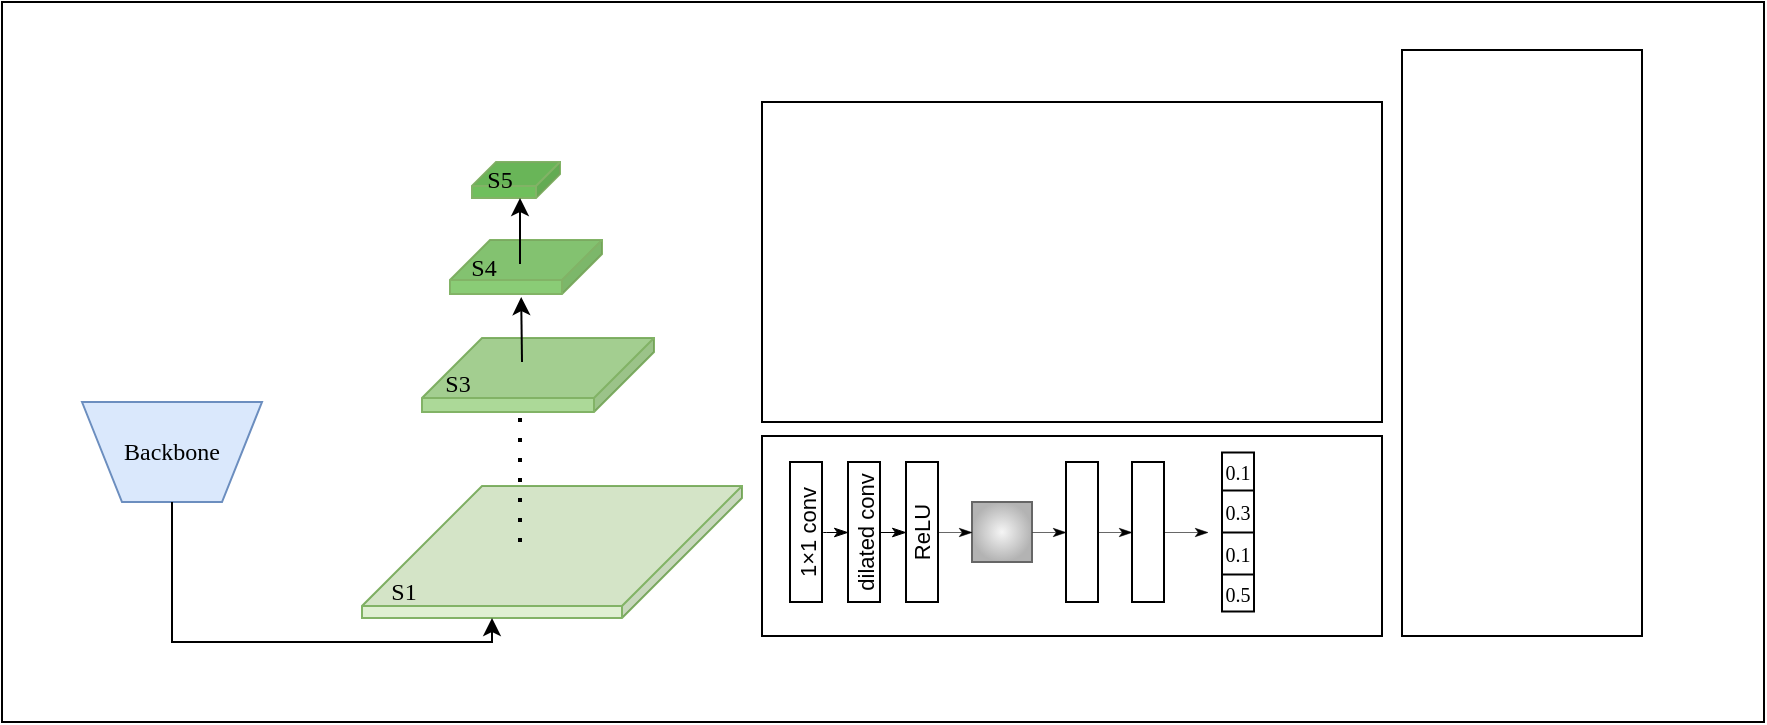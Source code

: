 <mxfile version="26.0.10">
  <diagram name="第 1 页" id="CLWAl7Uv6BVstPCbY0PA">
    <mxGraphModel dx="868" dy="442" grid="1" gridSize="10" guides="1" tooltips="1" connect="1" arrows="1" fold="1" page="1" pageScale="1" pageWidth="827" pageHeight="1169" math="1" shadow="0">
      <root>
        <mxCell id="0" />
        <mxCell id="1" parent="0" />
        <mxCell id="A3obOHkXwMJdT8IcUlnu-3" value="" style="rounded=0;whiteSpace=wrap;html=1;textOpacity=0;movable=0;resizable=0;rotatable=0;deletable=0;editable=0;locked=1;connectable=0;" vertex="1" parent="1">
          <mxGeometry x="20" y="80" width="881" height="360" as="geometry" />
        </mxCell>
        <mxCell id="vyVkkQDFkFN2ZyO-FKbN-2" value="Backbone" style="shape=trapezoid;perimeter=trapezoidPerimeter;whiteSpace=wrap;html=1;fixedSize=1;flipV=1;fillColor=#dae8fc;strokeColor=#6c8ebf;fontFamily=Times New Roman;" parent="1" vertex="1">
          <mxGeometry x="60" y="280" width="90" height="50" as="geometry" />
        </mxCell>
        <mxCell id="vyVkkQDFkFN2ZyO-FKbN-3" value="" style="shape=cube;whiteSpace=wrap;html=1;boundedLbl=1;backgroundOutline=1;darkOpacity=0.05;darkOpacity2=0.1;size=60;fillStyle=solid;flipH=1;spacingTop=-1;spacingLeft=0;spacing=2;fillColor=light-dark(#dff0d2, #ededed);strokeColor=#82b366;movable=1;resizable=1;rotatable=1;deletable=1;editable=1;locked=0;connectable=1;fontFamily=Times New Roman;" parent="1" vertex="1">
          <mxGeometry x="200" y="322" width="190" height="66" as="geometry" />
        </mxCell>
        <mxCell id="vyVkkQDFkFN2ZyO-FKbN-9" value="" style="shape=cube;whiteSpace=wrap;html=1;boundedLbl=1;backgroundOutline=1;darkOpacity=0.05;darkOpacity2=0.1;size=30;fillStyle=solid;flipH=1;spacingTop=-1;spacingLeft=0;spacing=2;fillColor=light-dark(#acd998, #1f2f1e);strokeColor=#82b366;movable=1;resizable=1;rotatable=1;deletable=1;editable=1;locked=0;connectable=1;fontFamily=Times New Roman;" parent="1" vertex="1">
          <mxGeometry x="230" y="248" width="116" height="37" as="geometry" />
        </mxCell>
        <mxCell id="vyVkkQDFkFN2ZyO-FKbN-11" value="" style="shape=cube;whiteSpace=wrap;html=1;boundedLbl=1;backgroundOutline=1;darkOpacity=0.05;darkOpacity2=0.1;size=20;fillStyle=solid;flipH=1;spacingTop=-1;spacingLeft=0;spacing=2;fillColor=light-dark(#8acc76, #1f2f1e);strokeColor=#82b366;movable=0;resizable=0;rotatable=0;deletable=0;editable=0;locked=1;connectable=0;" parent="1" vertex="1">
          <mxGeometry x="244" y="199" width="76" height="27" as="geometry" />
        </mxCell>
        <mxCell id="vyVkkQDFkFN2ZyO-FKbN-10" value="" style="shape=cube;whiteSpace=wrap;html=1;boundedLbl=1;backgroundOutline=1;darkOpacity=0.05;darkOpacity2=0.1;size=12;fillStyle=solid;flipH=1;spacingTop=-1;spacingLeft=0;spacing=2;fillColor=light-dark(#6fbf5d, #0c2100);strokeColor=#82b366;movable=0;resizable=0;rotatable=0;deletable=0;editable=0;locked=1;connectable=0;" parent="1" vertex="1">
          <mxGeometry x="255" y="160" width="44" height="18" as="geometry" />
        </mxCell>
        <mxCell id="A3obOHkXwMJdT8IcUlnu-4" value="" style="rounded=0;whiteSpace=wrap;html=1;fontFamily=Times New Roman;" vertex="1" parent="1">
          <mxGeometry x="400" y="130" width="310" height="160" as="geometry" />
        </mxCell>
        <mxCell id="A3obOHkXwMJdT8IcUlnu-5" value="" style="rounded=0;whiteSpace=wrap;html=1;fontFamily=Times New Roman;" vertex="1" parent="1">
          <mxGeometry x="400" y="297" width="310" height="100" as="geometry" />
        </mxCell>
        <mxCell id="A3obOHkXwMJdT8IcUlnu-6" value="" style="rounded=0;whiteSpace=wrap;html=1;fontFamily=Times New Roman;" vertex="1" parent="1">
          <mxGeometry x="720" y="104" width="120" height="293" as="geometry" />
        </mxCell>
        <mxCell id="A3obOHkXwMJdT8IcUlnu-8" value="" style="endArrow=classic;html=1;rounded=0;entryX=0;entryY=0;entryDx=125;entryDy=66;entryPerimeter=0;exitX=0.5;exitY=1;exitDx=0;exitDy=0;fontFamily=Times New Roman;" edge="1" parent="1" source="vyVkkQDFkFN2ZyO-FKbN-2" target="vyVkkQDFkFN2ZyO-FKbN-3">
          <mxGeometry width="50" height="50" relative="1" as="geometry">
            <mxPoint x="120" y="440" as="sourcePoint" />
            <mxPoint x="170" y="390" as="targetPoint" />
            <Array as="points">
              <mxPoint x="105" y="400" />
              <mxPoint x="265" y="400" />
            </Array>
          </mxGeometry>
        </mxCell>
        <mxCell id="A3obOHkXwMJdT8IcUlnu-12" value="" style="endArrow=classic;html=1;rounded=0;entryX=0.558;entryY=1.057;entryDx=0;entryDy=0;entryPerimeter=0;fontFamily=Times New Roman;" edge="1" parent="1">
          <mxGeometry width="50" height="50" relative="1" as="geometry">
            <mxPoint x="280" y="260" as="sourcePoint" />
            <mxPoint x="279.592" y="227.539" as="targetPoint" />
          </mxGeometry>
        </mxCell>
        <mxCell id="A3obOHkXwMJdT8IcUlnu-13" value="" style="endArrow=classic;html=1;rounded=0;entryX=0;entryY=0;entryDx=28;entryDy=18;entryPerimeter=0;fontFamily=Times New Roman;" edge="1" parent="1">
          <mxGeometry width="50" height="50" relative="1" as="geometry">
            <mxPoint x="279" y="211" as="sourcePoint" />
            <mxPoint x="279" y="178" as="targetPoint" />
          </mxGeometry>
        </mxCell>
        <mxCell id="A3obOHkXwMJdT8IcUlnu-14" value="" style="endArrow=none;dashed=1;html=1;rounded=0;entryX=0;entryY=0;entryDx=73;entryDy=37;entryPerimeter=0;dashPattern=1 4;strokeWidth=2;fontFamily=Times New Roman;" edge="1" parent="1">
          <mxGeometry width="50" height="50" relative="1" as="geometry">
            <mxPoint x="279" y="350" as="sourcePoint" />
            <mxPoint x="279" y="285" as="targetPoint" />
          </mxGeometry>
        </mxCell>
        <mxCell id="A3obOHkXwMJdT8IcUlnu-18" value="S5" style="text;html=1;align=center;verticalAlign=middle;whiteSpace=wrap;rounded=0;fontSize=12;fontFamily=Times New Roman;" vertex="1" parent="1">
          <mxGeometry x="239" y="154" width="60" height="30" as="geometry" />
        </mxCell>
        <mxCell id="A3obOHkXwMJdT8IcUlnu-19" value="S3" style="text;html=1;align=center;verticalAlign=middle;whiteSpace=wrap;rounded=0;fontSize=12;fontFamily=Times New Roman;" vertex="1" parent="1">
          <mxGeometry x="218" y="255.5" width="60" height="30" as="geometry" />
        </mxCell>
        <mxCell id="A3obOHkXwMJdT8IcUlnu-20" value="S4" style="text;html=1;align=center;verticalAlign=middle;whiteSpace=wrap;rounded=0;fontSize=12;fontFamily=Times New Roman;" vertex="1" parent="1">
          <mxGeometry x="231" y="198" width="60" height="30" as="geometry" />
        </mxCell>
        <mxCell id="A3obOHkXwMJdT8IcUlnu-22" value="S1" style="text;html=1;align=center;verticalAlign=middle;whiteSpace=wrap;rounded=0;fontSize=12;fontFamily=Times New Roman;" vertex="1" parent="1">
          <mxGeometry x="191" y="360" width="60" height="30" as="geometry" />
        </mxCell>
        <mxCell id="A3obOHkXwMJdT8IcUlnu-23" value="&lt;p style=&quot;margin: 0px; font-variant-numeric: normal; font-variant-east-asian: normal; font-variant-alternates: normal; font-size-adjust: none; font-kerning: auto; font-optical-sizing: auto; font-feature-settings: normal; font-variation-settings: normal; font-variant-position: normal; font-variant-emoji: normal; font-stretch: normal; line-height: normal; text-align: start;&quot; class=&quot;p1&quot;&gt;&lt;font face=&quot;Helvetica&quot; style=&quot;color: rgb(0, 0, 0); font-size: 11px;&quot;&gt;1×1 conv&lt;/font&gt;&lt;/p&gt;" style="rounded=0;whiteSpace=wrap;html=1;horizontal=0;" vertex="1" parent="1">
          <mxGeometry x="414" y="310" width="16" height="70" as="geometry" />
        </mxCell>
        <mxCell id="A3obOHkXwMJdT8IcUlnu-27" value="" style="whiteSpace=wrap;html=1;aspect=fixed;fillColor=#f5f5f5;strokeColor=#666666;gradientColor=#b3b3b3;gradientDirection=radial;" vertex="1" parent="1">
          <mxGeometry x="505" y="330" width="30" height="30" as="geometry" />
        </mxCell>
        <mxCell id="A3obOHkXwMJdT8IcUlnu-30" value="" style="shape=table;startSize=0;container=1;collapsible=0;childLayout=tableLayout;fontSize=14;fontFamily=Times New Roman;align=center;" vertex="1" parent="1">
          <mxGeometry x="630" y="305.25" width="16" height="79.5" as="geometry" />
        </mxCell>
        <mxCell id="A3obOHkXwMJdT8IcUlnu-47" style="shape=tableRow;horizontal=0;startSize=0;swimlaneHead=0;swimlaneBody=0;strokeColor=inherit;top=0;left=0;bottom=0;right=0;collapsible=0;dropTarget=0;fillColor=none;points=[[0,0.5],[1,0.5]];portConstraint=eastwest;fontSize=16;" vertex="1" parent="A3obOHkXwMJdT8IcUlnu-30">
          <mxGeometry width="16" height="19" as="geometry" />
        </mxCell>
        <mxCell id="A3obOHkXwMJdT8IcUlnu-48" value="0.1" style="shape=partialRectangle;html=1;whiteSpace=wrap;connectable=0;strokeColor=inherit;overflow=hidden;fillColor=none;top=0;left=0;bottom=0;right=0;pointerEvents=1;fontSize=10;fontFamily=Times New Roman;" vertex="1" parent="A3obOHkXwMJdT8IcUlnu-47">
          <mxGeometry width="16" height="19" as="geometry">
            <mxRectangle width="16" height="19" as="alternateBounds" />
          </mxGeometry>
        </mxCell>
        <mxCell id="A3obOHkXwMJdT8IcUlnu-31" value="" style="shape=tableRow;horizontal=0;startSize=0;swimlaneHead=0;swimlaneBody=0;strokeColor=inherit;top=0;left=0;bottom=0;right=0;collapsible=0;dropTarget=0;fillColor=none;points=[[0,0.5],[1,0.5]];portConstraint=eastwest;fontSize=16;" vertex="1" parent="A3obOHkXwMJdT8IcUlnu-30">
          <mxGeometry y="19" width="16" height="21" as="geometry" />
        </mxCell>
        <mxCell id="A3obOHkXwMJdT8IcUlnu-32" value="0.3" style="shape=partialRectangle;html=1;whiteSpace=wrap;connectable=0;strokeColor=inherit;overflow=hidden;fillColor=none;top=0;left=0;bottom=0;right=0;pointerEvents=1;fontSize=10;fontFamily=Times New Roman;" vertex="1" parent="A3obOHkXwMJdT8IcUlnu-31">
          <mxGeometry width="16" height="21" as="geometry">
            <mxRectangle width="16" height="21" as="alternateBounds" />
          </mxGeometry>
        </mxCell>
        <mxCell id="A3obOHkXwMJdT8IcUlnu-35" value="" style="shape=tableRow;horizontal=0;startSize=0;swimlaneHead=0;swimlaneBody=0;strokeColor=inherit;top=0;left=0;bottom=0;right=0;collapsible=0;dropTarget=0;fillColor=none;points=[[0,0.5],[1,0.5]];portConstraint=eastwest;fontSize=16;" vertex="1" parent="A3obOHkXwMJdT8IcUlnu-30">
          <mxGeometry y="40" width="16" height="21" as="geometry" />
        </mxCell>
        <mxCell id="A3obOHkXwMJdT8IcUlnu-36" value="0.1" style="shape=partialRectangle;html=1;whiteSpace=wrap;connectable=0;strokeColor=inherit;overflow=hidden;fillColor=none;top=0;left=0;bottom=0;right=0;pointerEvents=1;fontSize=10;fontFamily=Times New Roman;" vertex="1" parent="A3obOHkXwMJdT8IcUlnu-35">
          <mxGeometry width="16" height="21" as="geometry">
            <mxRectangle width="16" height="21" as="alternateBounds" />
          </mxGeometry>
        </mxCell>
        <mxCell id="A3obOHkXwMJdT8IcUlnu-43" style="shape=tableRow;horizontal=0;startSize=0;swimlaneHead=0;swimlaneBody=0;strokeColor=inherit;top=0;left=0;bottom=0;right=0;collapsible=0;dropTarget=0;fillColor=none;points=[[0,0.5],[1,0.5]];portConstraint=eastwest;fontSize=16;" vertex="1" parent="A3obOHkXwMJdT8IcUlnu-30">
          <mxGeometry y="61" width="16" height="19" as="geometry" />
        </mxCell>
        <mxCell id="A3obOHkXwMJdT8IcUlnu-44" value="0.5" style="shape=partialRectangle;html=1;whiteSpace=wrap;connectable=0;strokeColor=inherit;overflow=hidden;fillColor=none;top=0;left=0;bottom=0;right=0;pointerEvents=1;fontSize=10;fontFamily=Times New Roman;" vertex="1" parent="A3obOHkXwMJdT8IcUlnu-43">
          <mxGeometry width="16" height="19" as="geometry">
            <mxRectangle width="16" height="19" as="alternateBounds" />
          </mxGeometry>
        </mxCell>
        <mxCell id="A3obOHkXwMJdT8IcUlnu-51" value="&lt;p style=&quot;margin: 0px; font-variant-numeric: normal; font-variant-east-asian: normal; font-variant-alternates: normal; font-size-adjust: none; font-kerning: auto; font-optical-sizing: auto; font-feature-settings: normal; font-variation-settings: normal; font-variant-position: normal; font-variant-emoji: normal; font-stretch: normal; line-height: normal; text-align: start;&quot; class=&quot;p1&quot;&gt;&lt;font face=&quot;Helvetica&quot; style=&quot;color: rgb(0, 0, 0); font-size: 11px;&quot;&gt;dilated conv&lt;/font&gt;&lt;/p&gt;" style="rounded=0;whiteSpace=wrap;html=1;horizontal=0;" vertex="1" parent="1">
          <mxGeometry x="443" y="310" width="16" height="70" as="geometry" />
        </mxCell>
        <mxCell id="A3obOHkXwMJdT8IcUlnu-52" value="&lt;font style=&quot;font-size: 11px;&quot;&gt;ReLU&lt;/font&gt;" style="rounded=0;whiteSpace=wrap;html=1;horizontal=0;" vertex="1" parent="1">
          <mxGeometry x="472" y="310" width="16" height="70" as="geometry" />
        </mxCell>
        <mxCell id="A3obOHkXwMJdT8IcUlnu-53" value="" style="rounded=0;whiteSpace=wrap;html=1;horizontal=0;" vertex="1" parent="1">
          <mxGeometry x="552" y="310" width="16" height="70" as="geometry" />
        </mxCell>
        <mxCell id="A3obOHkXwMJdT8IcUlnu-54" value="" style="rounded=0;whiteSpace=wrap;html=1;fontStyle=1;horizontal=0;" vertex="1" parent="1">
          <mxGeometry x="585" y="310" width="16" height="70" as="geometry" />
        </mxCell>
        <mxCell id="A3obOHkXwMJdT8IcUlnu-57" value="" style="endArrow=classicThin;html=1;rounded=0;entryX=0;entryY=0.5;entryDx=0;entryDy=0;exitX=1;exitY=0.5;exitDx=0;exitDy=0;endFill=1;strokeWidth=0.5;curved=1;startArrow=none;startFill=0;" edge="1" parent="1" source="A3obOHkXwMJdT8IcUlnu-23" target="A3obOHkXwMJdT8IcUlnu-51">
          <mxGeometry width="50" height="50" relative="1" as="geometry">
            <mxPoint x="360" y="330" as="sourcePoint" />
            <mxPoint x="410" y="280" as="targetPoint" />
          </mxGeometry>
        </mxCell>
        <mxCell id="A3obOHkXwMJdT8IcUlnu-58" value="" style="endArrow=classicThin;html=1;rounded=0;entryX=0;entryY=0.5;entryDx=0;entryDy=0;exitX=1;exitY=0.5;exitDx=0;exitDy=0;endFill=1;strokeWidth=0.5;jumpSize=7;" edge="1" parent="1" source="A3obOHkXwMJdT8IcUlnu-51" target="A3obOHkXwMJdT8IcUlnu-52">
          <mxGeometry width="50" height="50" relative="1" as="geometry">
            <mxPoint x="440" y="355" as="sourcePoint" />
            <mxPoint x="453" y="355" as="targetPoint" />
          </mxGeometry>
        </mxCell>
        <mxCell id="A3obOHkXwMJdT8IcUlnu-59" value="" style="endArrow=classicThin;html=1;rounded=0;endFill=1;strokeWidth=0.3;sourcePerimeterSpacing=0;fontSize=11;exitX=1;exitY=0.5;exitDx=0;exitDy=0;entryX=0;entryY=0.5;entryDx=0;entryDy=0;" edge="1" parent="1" source="A3obOHkXwMJdT8IcUlnu-52" target="A3obOHkXwMJdT8IcUlnu-27">
          <mxGeometry width="50" height="50" relative="1" as="geometry">
            <mxPoint x="491" y="345" as="sourcePoint" />
            <mxPoint x="503" y="345" as="targetPoint" />
          </mxGeometry>
        </mxCell>
        <mxCell id="A3obOHkXwMJdT8IcUlnu-62" value="" style="endArrow=classicThin;html=1;rounded=0;entryX=0;entryY=0.5;entryDx=0;entryDy=0;exitX=1;exitY=0.5;exitDx=0;exitDy=0;endFill=1;strokeWidth=0.3;" edge="1" parent="1" source="A3obOHkXwMJdT8IcUlnu-53" target="A3obOHkXwMJdT8IcUlnu-54">
          <mxGeometry width="50" height="50" relative="1" as="geometry">
            <mxPoint x="545" y="355" as="sourcePoint" />
            <mxPoint x="562" y="355" as="targetPoint" />
          </mxGeometry>
        </mxCell>
        <mxCell id="A3obOHkXwMJdT8IcUlnu-64" value="" style="endArrow=classicThin;html=1;rounded=0;endFill=1;strokeWidth=0.3;sourcePerimeterSpacing=0;fontSize=11;exitX=1;exitY=0.5;exitDx=0;exitDy=0;entryX=0;entryY=0.5;entryDx=0;entryDy=0;" edge="1" parent="1" source="A3obOHkXwMJdT8IcUlnu-27" target="A3obOHkXwMJdT8IcUlnu-53">
          <mxGeometry width="50" height="50" relative="1" as="geometry">
            <mxPoint x="538" y="345" as="sourcePoint" />
            <mxPoint x="550" y="345" as="targetPoint" />
          </mxGeometry>
        </mxCell>
        <mxCell id="A3obOHkXwMJdT8IcUlnu-67" value="" style="endArrow=classicThin;html=1;rounded=0;strokeWidth=0.3;endFill=1;exitX=1;exitY=0.5;exitDx=0;exitDy=0;" edge="1" parent="1" source="A3obOHkXwMJdT8IcUlnu-54">
          <mxGeometry width="50" height="50" relative="1" as="geometry">
            <mxPoint x="530" y="420" as="sourcePoint" />
            <mxPoint x="623" y="345" as="targetPoint" />
          </mxGeometry>
        </mxCell>
      </root>
    </mxGraphModel>
  </diagram>
</mxfile>
